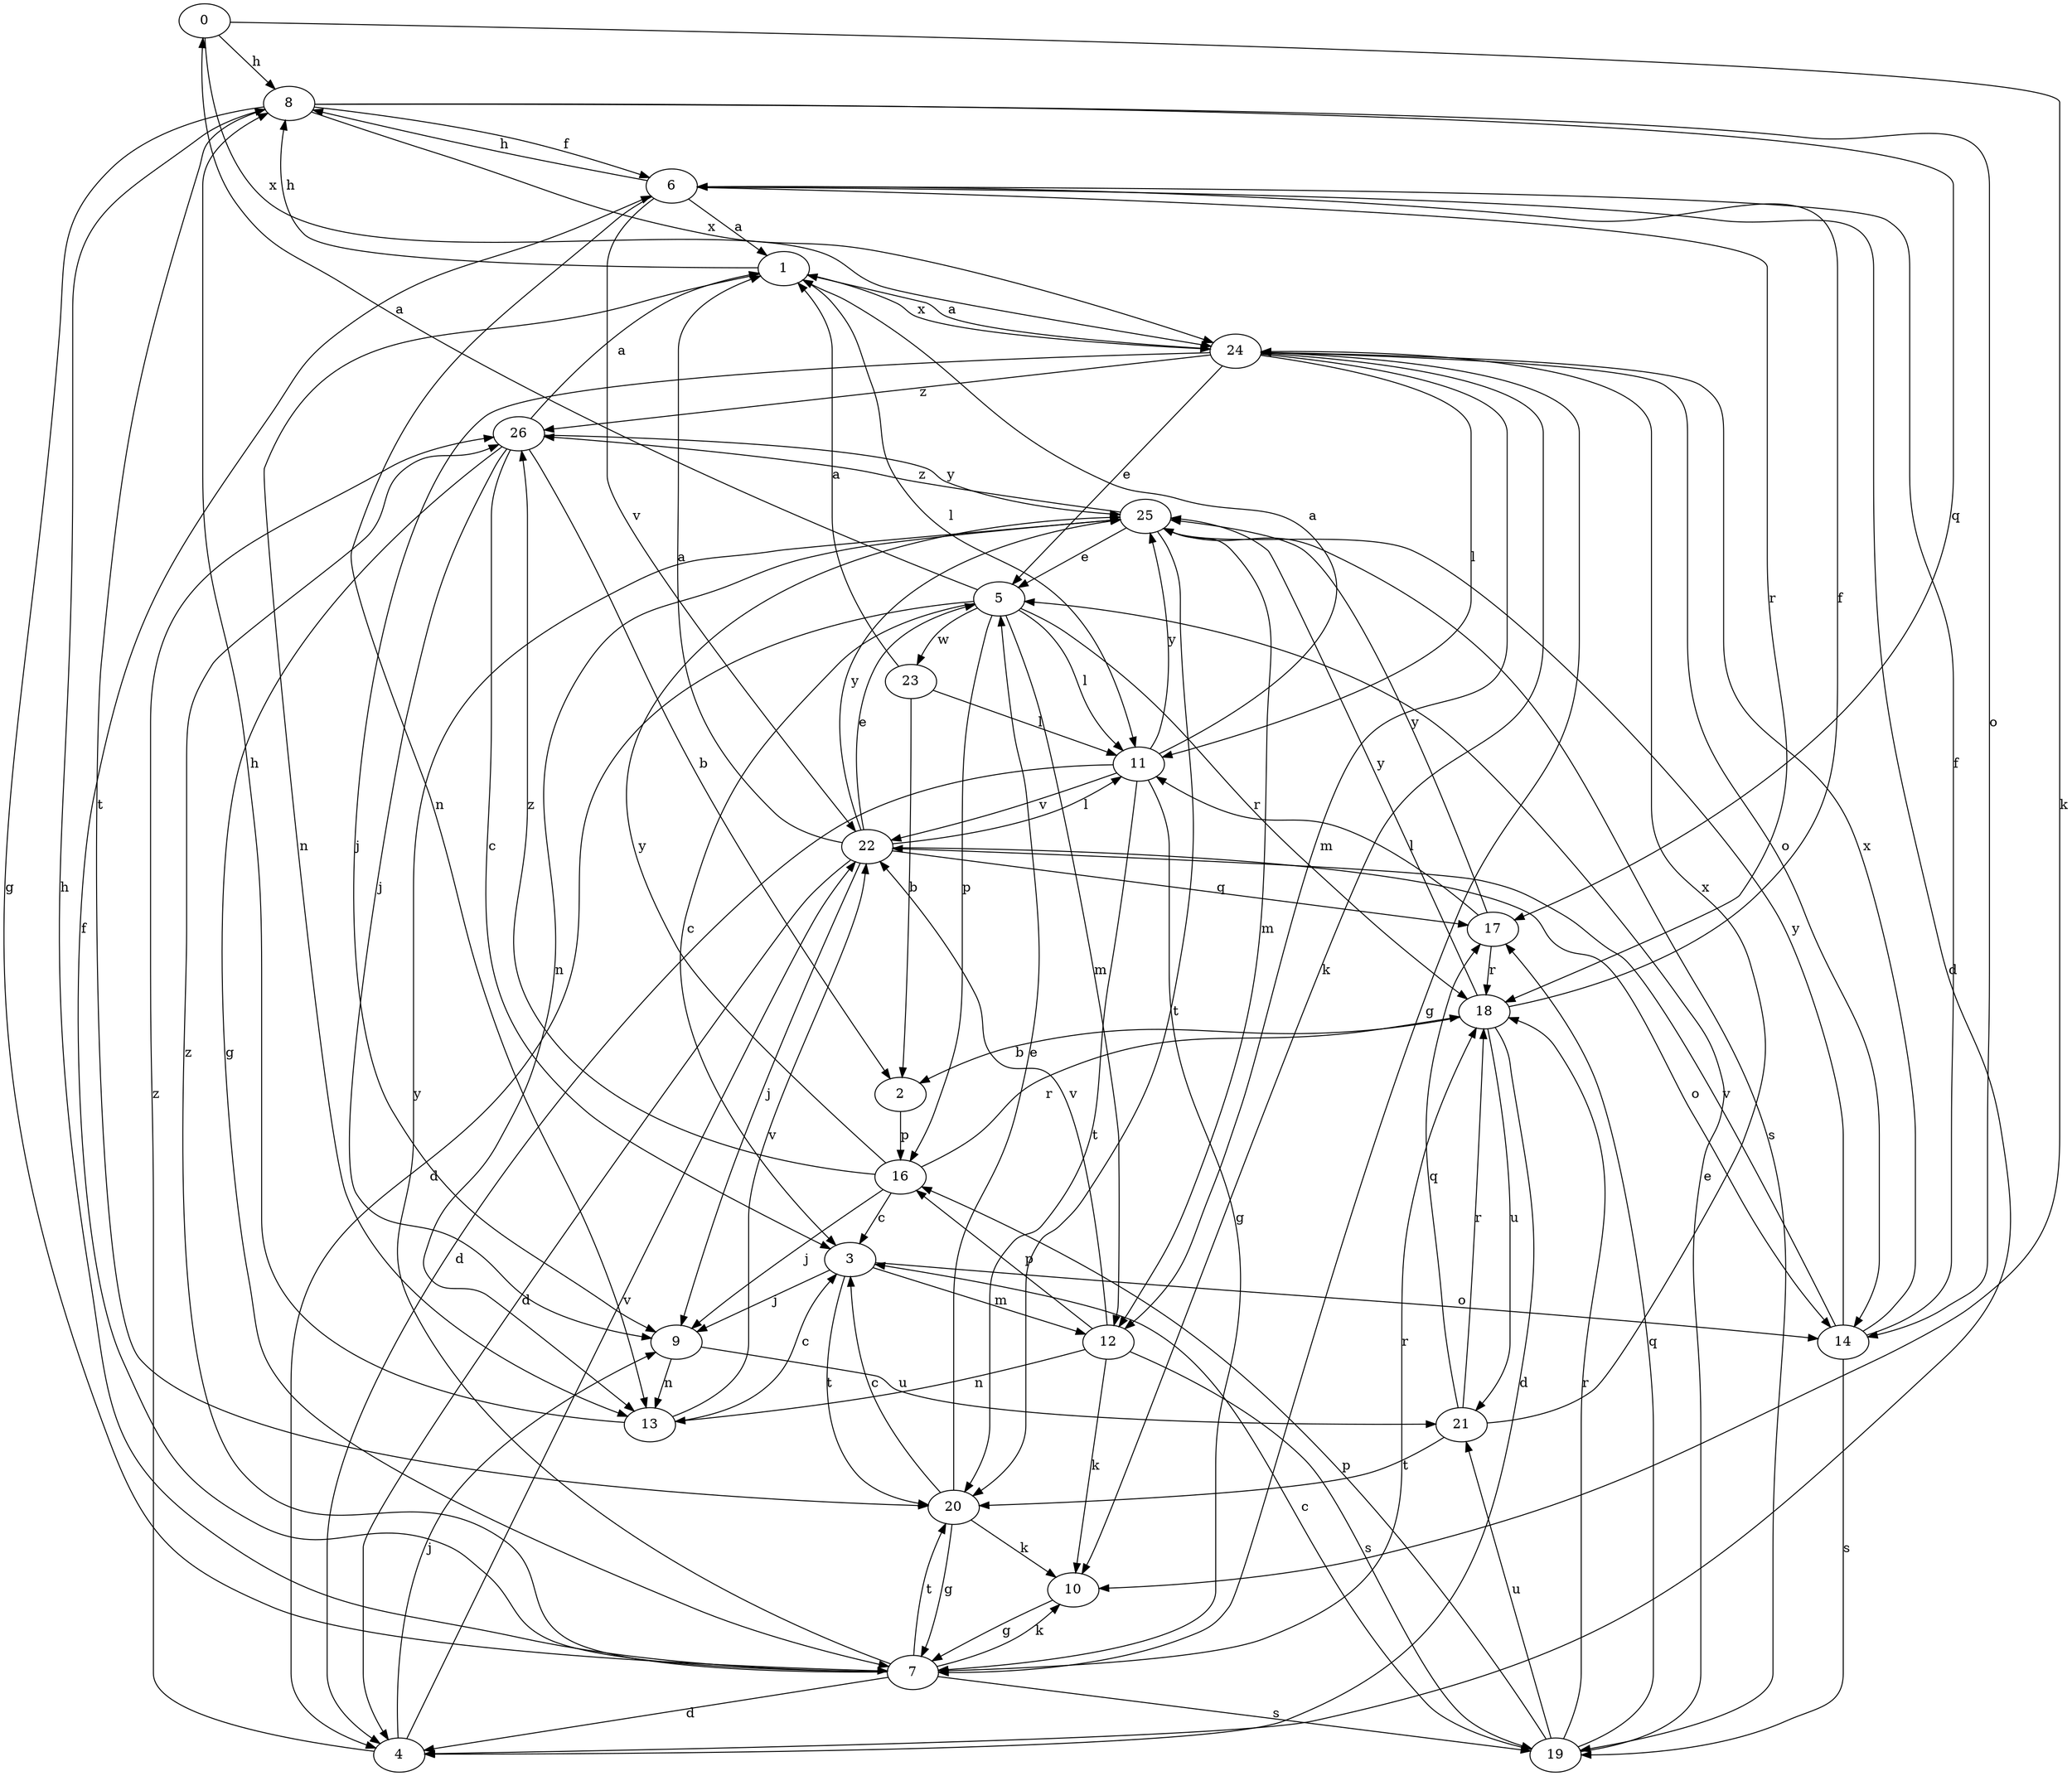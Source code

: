 strict digraph  {
0;
1;
2;
3;
4;
5;
6;
7;
8;
9;
10;
11;
12;
13;
14;
16;
17;
18;
19;
20;
21;
22;
23;
24;
25;
26;
0 -> 8  [label=h];
0 -> 10  [label=k];
0 -> 24  [label=x];
1 -> 8  [label=h];
1 -> 11  [label=l];
1 -> 13  [label=n];
1 -> 24  [label=x];
2 -> 16  [label=p];
3 -> 9  [label=j];
3 -> 12  [label=m];
3 -> 14  [label=o];
3 -> 20  [label=t];
4 -> 9  [label=j];
4 -> 22  [label=v];
4 -> 26  [label=z];
5 -> 0  [label=a];
5 -> 3  [label=c];
5 -> 4  [label=d];
5 -> 11  [label=l];
5 -> 12  [label=m];
5 -> 16  [label=p];
5 -> 18  [label=r];
5 -> 23  [label=w];
6 -> 1  [label=a];
6 -> 4  [label=d];
6 -> 8  [label=h];
6 -> 13  [label=n];
6 -> 18  [label=r];
6 -> 22  [label=v];
7 -> 4  [label=d];
7 -> 6  [label=f];
7 -> 8  [label=h];
7 -> 10  [label=k];
7 -> 18  [label=r];
7 -> 19  [label=s];
7 -> 20  [label=t];
7 -> 25  [label=y];
7 -> 26  [label=z];
8 -> 6  [label=f];
8 -> 7  [label=g];
8 -> 14  [label=o];
8 -> 17  [label=q];
8 -> 20  [label=t];
8 -> 24  [label=x];
9 -> 13  [label=n];
9 -> 21  [label=u];
10 -> 7  [label=g];
11 -> 1  [label=a];
11 -> 4  [label=d];
11 -> 7  [label=g];
11 -> 20  [label=t];
11 -> 22  [label=v];
11 -> 25  [label=y];
12 -> 10  [label=k];
12 -> 13  [label=n];
12 -> 16  [label=p];
12 -> 19  [label=s];
12 -> 22  [label=v];
13 -> 3  [label=c];
13 -> 8  [label=h];
13 -> 22  [label=v];
14 -> 6  [label=f];
14 -> 19  [label=s];
14 -> 22  [label=v];
14 -> 24  [label=x];
14 -> 25  [label=y];
16 -> 3  [label=c];
16 -> 9  [label=j];
16 -> 18  [label=r];
16 -> 25  [label=y];
16 -> 26  [label=z];
17 -> 11  [label=l];
17 -> 18  [label=r];
17 -> 25  [label=y];
18 -> 2  [label=b];
18 -> 4  [label=d];
18 -> 6  [label=f];
18 -> 21  [label=u];
18 -> 25  [label=y];
19 -> 3  [label=c];
19 -> 5  [label=e];
19 -> 16  [label=p];
19 -> 17  [label=q];
19 -> 18  [label=r];
19 -> 21  [label=u];
20 -> 3  [label=c];
20 -> 5  [label=e];
20 -> 7  [label=g];
20 -> 10  [label=k];
21 -> 17  [label=q];
21 -> 18  [label=r];
21 -> 20  [label=t];
21 -> 24  [label=x];
22 -> 1  [label=a];
22 -> 4  [label=d];
22 -> 5  [label=e];
22 -> 9  [label=j];
22 -> 11  [label=l];
22 -> 14  [label=o];
22 -> 17  [label=q];
22 -> 25  [label=y];
23 -> 1  [label=a];
23 -> 2  [label=b];
23 -> 11  [label=l];
24 -> 1  [label=a];
24 -> 5  [label=e];
24 -> 7  [label=g];
24 -> 9  [label=j];
24 -> 10  [label=k];
24 -> 11  [label=l];
24 -> 12  [label=m];
24 -> 14  [label=o];
24 -> 26  [label=z];
25 -> 5  [label=e];
25 -> 12  [label=m];
25 -> 13  [label=n];
25 -> 19  [label=s];
25 -> 20  [label=t];
25 -> 26  [label=z];
26 -> 1  [label=a];
26 -> 2  [label=b];
26 -> 3  [label=c];
26 -> 7  [label=g];
26 -> 9  [label=j];
26 -> 25  [label=y];
}
